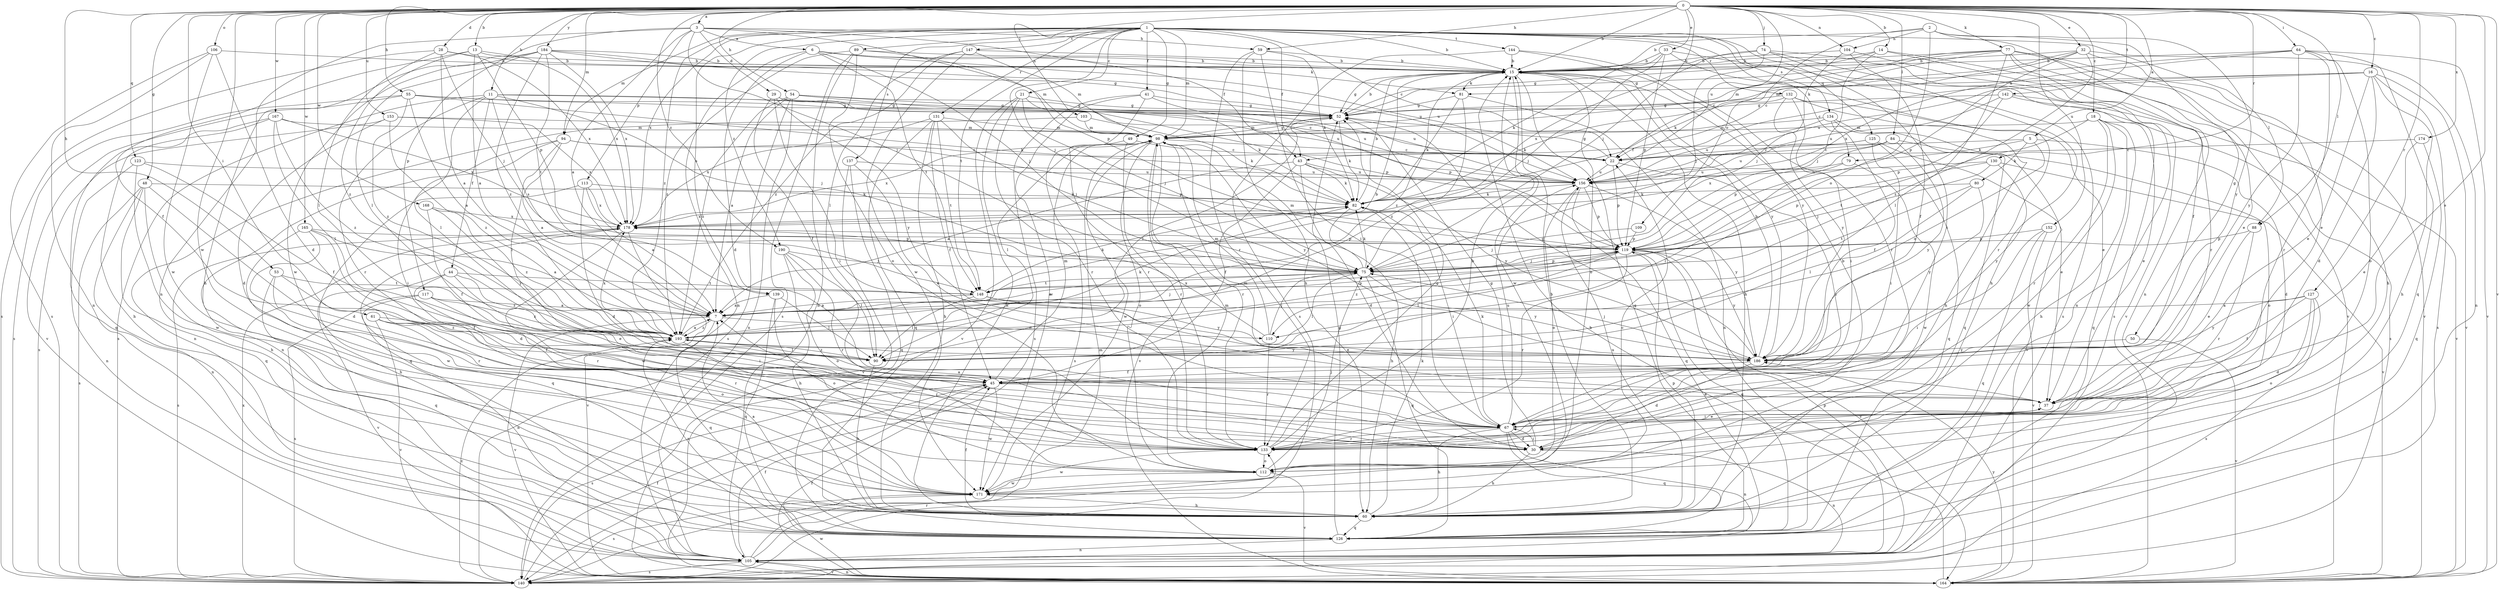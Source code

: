 strict digraph  {
0;
1;
2;
3;
5;
6;
7;
11;
13;
14;
15;
16;
18;
21;
22;
28;
29;
30;
32;
33;
37;
41;
43;
44;
45;
48;
49;
50;
52;
53;
54;
55;
59;
60;
61;
64;
67;
74;
75;
77;
79;
80;
81;
82;
84;
88;
89;
90;
94;
98;
103;
104;
105;
106;
109;
110;
112;
113;
117;
119;
123;
125;
126;
127;
130;
131;
132;
133;
134;
137;
139;
140;
142;
144;
147;
148;
152;
153;
156;
164;
165;
167;
168;
171;
174;
178;
184;
186;
190;
193;
0 -> 3  [label=a];
0 -> 5  [label=a];
0 -> 11  [label=b];
0 -> 13  [label=b];
0 -> 14  [label=b];
0 -> 15  [label=b];
0 -> 16  [label=c];
0 -> 18  [label=c];
0 -> 28  [label=d];
0 -> 32  [label=e];
0 -> 33  [label=e];
0 -> 37  [label=e];
0 -> 48  [label=g];
0 -> 53  [label=h];
0 -> 54  [label=h];
0 -> 55  [label=h];
0 -> 59  [label=h];
0 -> 61  [label=i];
0 -> 64  [label=i];
0 -> 74  [label=j];
0 -> 75  [label=j];
0 -> 77  [label=k];
0 -> 84  [label=l];
0 -> 88  [label=l];
0 -> 94  [label=m];
0 -> 103  [label=n];
0 -> 104  [label=n];
0 -> 106  [label=o];
0 -> 123  [label=q];
0 -> 127  [label=r];
0 -> 130  [label=r];
0 -> 142  [label=t];
0 -> 152  [label=u];
0 -> 153  [label=u];
0 -> 156  [label=u];
0 -> 164  [label=v];
0 -> 165  [label=w];
0 -> 167  [label=w];
0 -> 168  [label=w];
0 -> 171  [label=w];
0 -> 174  [label=x];
0 -> 184  [label=y];
0 -> 190  [label=z];
1 -> 15  [label=b];
1 -> 21  [label=c];
1 -> 22  [label=c];
1 -> 41  [label=f];
1 -> 43  [label=f];
1 -> 49  [label=g];
1 -> 67  [label=i];
1 -> 75  [label=j];
1 -> 79  [label=k];
1 -> 88  [label=l];
1 -> 89  [label=l];
1 -> 94  [label=m];
1 -> 98  [label=m];
1 -> 125  [label=q];
1 -> 131  [label=r];
1 -> 132  [label=r];
1 -> 134  [label=s];
1 -> 137  [label=s];
1 -> 139  [label=s];
1 -> 144  [label=t];
1 -> 147  [label=t];
1 -> 148  [label=t];
1 -> 178  [label=x];
1 -> 190  [label=z];
1 -> 193  [label=z];
2 -> 15  [label=b];
2 -> 50  [label=g];
2 -> 104  [label=n];
2 -> 105  [label=n];
2 -> 109  [label=o];
2 -> 110  [label=o];
2 -> 186  [label=y];
3 -> 6  [label=a];
3 -> 7  [label=a];
3 -> 29  [label=d];
3 -> 43  [label=f];
3 -> 59  [label=h];
3 -> 75  [label=j];
3 -> 105  [label=n];
3 -> 113  [label=p];
3 -> 117  [label=p];
3 -> 119  [label=p];
5 -> 30  [label=d];
5 -> 43  [label=f];
5 -> 79  [label=k];
5 -> 80  [label=k];
5 -> 110  [label=o];
6 -> 15  [label=b];
6 -> 30  [label=d];
6 -> 75  [label=j];
6 -> 81  [label=k];
6 -> 105  [label=n];
6 -> 148  [label=t];
6 -> 156  [label=u];
7 -> 15  [label=b];
7 -> 75  [label=j];
7 -> 110  [label=o];
7 -> 119  [label=p];
7 -> 126  [label=q];
7 -> 164  [label=v];
7 -> 193  [label=z];
11 -> 22  [label=c];
11 -> 44  [label=f];
11 -> 52  [label=g];
11 -> 75  [label=j];
11 -> 90  [label=l];
11 -> 133  [label=r];
11 -> 139  [label=s];
11 -> 140  [label=s];
13 -> 7  [label=a];
13 -> 15  [label=b];
13 -> 45  [label=f];
13 -> 119  [label=p];
13 -> 178  [label=x];
13 -> 193  [label=z];
14 -> 15  [label=b];
14 -> 52  [label=g];
14 -> 75  [label=j];
14 -> 133  [label=r];
14 -> 164  [label=v];
15 -> 52  [label=g];
15 -> 60  [label=h];
15 -> 81  [label=k];
15 -> 112  [label=o];
15 -> 126  [label=q];
15 -> 171  [label=w];
15 -> 186  [label=y];
15 -> 193  [label=z];
16 -> 22  [label=c];
16 -> 30  [label=d];
16 -> 37  [label=e];
16 -> 60  [label=h];
16 -> 81  [label=k];
16 -> 140  [label=s];
16 -> 156  [label=u];
16 -> 164  [label=v];
18 -> 37  [label=e];
18 -> 60  [label=h];
18 -> 98  [label=m];
18 -> 126  [label=q];
18 -> 133  [label=r];
18 -> 148  [label=t];
18 -> 171  [label=w];
21 -> 52  [label=g];
21 -> 60  [label=h];
21 -> 75  [label=j];
21 -> 82  [label=k];
21 -> 133  [label=r];
21 -> 164  [label=v];
22 -> 52  [label=g];
22 -> 67  [label=i];
22 -> 119  [label=p];
22 -> 156  [label=u];
28 -> 7  [label=a];
28 -> 15  [label=b];
28 -> 75  [label=j];
28 -> 90  [label=l];
28 -> 140  [label=s];
28 -> 178  [label=x];
29 -> 45  [label=f];
29 -> 52  [label=g];
29 -> 67  [label=i];
29 -> 156  [label=u];
29 -> 186  [label=y];
30 -> 15  [label=b];
30 -> 52  [label=g];
30 -> 60  [label=h];
30 -> 67  [label=i];
30 -> 105  [label=n];
32 -> 15  [label=b];
32 -> 22  [label=c];
32 -> 37  [label=e];
32 -> 98  [label=m];
32 -> 105  [label=n];
32 -> 119  [label=p];
32 -> 193  [label=z];
33 -> 15  [label=b];
33 -> 75  [label=j];
33 -> 82  [label=k];
33 -> 119  [label=p];
33 -> 133  [label=r];
33 -> 140  [label=s];
37 -> 67  [label=i];
41 -> 52  [label=g];
41 -> 119  [label=p];
41 -> 133  [label=r];
41 -> 140  [label=s];
41 -> 171  [label=w];
43 -> 7  [label=a];
43 -> 30  [label=d];
43 -> 45  [label=f];
43 -> 82  [label=k];
43 -> 156  [label=u];
43 -> 186  [label=y];
44 -> 37  [label=e];
44 -> 133  [label=r];
44 -> 148  [label=t];
44 -> 164  [label=v];
44 -> 193  [label=z];
45 -> 37  [label=e];
45 -> 98  [label=m];
45 -> 140  [label=s];
45 -> 171  [label=w];
48 -> 30  [label=d];
48 -> 60  [label=h];
48 -> 82  [label=k];
48 -> 105  [label=n];
48 -> 126  [label=q];
48 -> 140  [label=s];
49 -> 22  [label=c];
49 -> 133  [label=r];
49 -> 140  [label=s];
50 -> 164  [label=v];
50 -> 186  [label=y];
52 -> 15  [label=b];
52 -> 82  [label=k];
52 -> 90  [label=l];
52 -> 98  [label=m];
53 -> 45  [label=f];
53 -> 126  [label=q];
53 -> 133  [label=r];
53 -> 148  [label=t];
54 -> 7  [label=a];
54 -> 52  [label=g];
54 -> 105  [label=n];
54 -> 119  [label=p];
54 -> 140  [label=s];
54 -> 156  [label=u];
54 -> 193  [label=z];
55 -> 7  [label=a];
55 -> 52  [label=g];
55 -> 82  [label=k];
55 -> 140  [label=s];
55 -> 156  [label=u];
55 -> 164  [label=v];
55 -> 193  [label=z];
59 -> 15  [label=b];
59 -> 60  [label=h];
59 -> 67  [label=i];
59 -> 82  [label=k];
59 -> 133  [label=r];
60 -> 7  [label=a];
60 -> 15  [label=b];
60 -> 45  [label=f];
60 -> 82  [label=k];
60 -> 119  [label=p];
60 -> 126  [label=q];
60 -> 156  [label=u];
61 -> 45  [label=f];
61 -> 67  [label=i];
61 -> 112  [label=o];
61 -> 133  [label=r];
61 -> 164  [label=v];
61 -> 193  [label=z];
64 -> 15  [label=b];
64 -> 98  [label=m];
64 -> 112  [label=o];
64 -> 126  [label=q];
64 -> 133  [label=r];
64 -> 164  [label=v];
64 -> 178  [label=x];
64 -> 186  [label=y];
67 -> 7  [label=a];
67 -> 30  [label=d];
67 -> 37  [label=e];
67 -> 60  [label=h];
67 -> 82  [label=k];
67 -> 98  [label=m];
67 -> 105  [label=n];
67 -> 126  [label=q];
67 -> 133  [label=r];
67 -> 156  [label=u];
74 -> 15  [label=b];
74 -> 60  [label=h];
74 -> 75  [label=j];
74 -> 105  [label=n];
74 -> 140  [label=s];
74 -> 178  [label=x];
75 -> 7  [label=a];
75 -> 82  [label=k];
75 -> 90  [label=l];
75 -> 98  [label=m];
75 -> 119  [label=p];
75 -> 126  [label=q];
75 -> 148  [label=t];
75 -> 186  [label=y];
77 -> 15  [label=b];
77 -> 22  [label=c];
77 -> 37  [label=e];
77 -> 45  [label=f];
77 -> 52  [label=g];
77 -> 60  [label=h];
77 -> 82  [label=k];
77 -> 90  [label=l];
77 -> 164  [label=v];
79 -> 90  [label=l];
79 -> 156  [label=u];
79 -> 171  [label=w];
80 -> 82  [label=k];
80 -> 90  [label=l];
80 -> 148  [label=t];
80 -> 186  [label=y];
81 -> 52  [label=g];
81 -> 82  [label=k];
81 -> 105  [label=n];
81 -> 193  [label=z];
82 -> 15  [label=b];
82 -> 60  [label=h];
82 -> 67  [label=i];
82 -> 178  [label=x];
84 -> 22  [label=c];
84 -> 112  [label=o];
84 -> 119  [label=p];
84 -> 178  [label=x];
84 -> 186  [label=y];
88 -> 37  [label=e];
88 -> 119  [label=p];
88 -> 133  [label=r];
89 -> 15  [label=b];
89 -> 98  [label=m];
89 -> 105  [label=n];
89 -> 112  [label=o];
89 -> 140  [label=s];
89 -> 193  [label=z];
90 -> 60  [label=h];
90 -> 193  [label=z];
94 -> 7  [label=a];
94 -> 22  [label=c];
94 -> 67  [label=i];
94 -> 90  [label=l];
94 -> 105  [label=n];
94 -> 119  [label=p];
98 -> 22  [label=c];
98 -> 52  [label=g];
98 -> 90  [label=l];
98 -> 112  [label=o];
98 -> 133  [label=r];
98 -> 164  [label=v];
98 -> 171  [label=w];
98 -> 178  [label=x];
98 -> 186  [label=y];
103 -> 82  [label=k];
103 -> 98  [label=m];
103 -> 105  [label=n];
104 -> 15  [label=b];
104 -> 45  [label=f];
104 -> 75  [label=j];
104 -> 164  [label=v];
105 -> 45  [label=f];
105 -> 98  [label=m];
105 -> 119  [label=p];
105 -> 133  [label=r];
105 -> 140  [label=s];
105 -> 164  [label=v];
106 -> 15  [label=b];
106 -> 30  [label=d];
106 -> 105  [label=n];
106 -> 140  [label=s];
106 -> 171  [label=w];
109 -> 75  [label=j];
109 -> 119  [label=p];
110 -> 75  [label=j];
110 -> 98  [label=m];
110 -> 133  [label=r];
110 -> 178  [label=x];
112 -> 75  [label=j];
112 -> 98  [label=m];
112 -> 164  [label=v];
112 -> 171  [label=w];
113 -> 7  [label=a];
113 -> 30  [label=d];
113 -> 82  [label=k];
113 -> 126  [label=q];
113 -> 178  [label=x];
117 -> 7  [label=a];
117 -> 67  [label=i];
117 -> 105  [label=n];
117 -> 140  [label=s];
117 -> 193  [label=z];
119 -> 75  [label=j];
119 -> 90  [label=l];
119 -> 126  [label=q];
119 -> 133  [label=r];
119 -> 164  [label=v];
119 -> 186  [label=y];
119 -> 193  [label=z];
123 -> 45  [label=f];
123 -> 105  [label=n];
123 -> 156  [label=u];
123 -> 171  [label=w];
125 -> 22  [label=c];
125 -> 37  [label=e];
125 -> 67  [label=i];
125 -> 126  [label=q];
125 -> 156  [label=u];
126 -> 52  [label=g];
126 -> 105  [label=n];
126 -> 193  [label=z];
127 -> 7  [label=a];
127 -> 30  [label=d];
127 -> 45  [label=f];
127 -> 112  [label=o];
127 -> 140  [label=s];
127 -> 186  [label=y];
130 -> 75  [label=j];
130 -> 119  [label=p];
130 -> 156  [label=u];
130 -> 164  [label=v];
130 -> 186  [label=y];
131 -> 45  [label=f];
131 -> 60  [label=h];
131 -> 75  [label=j];
131 -> 98  [label=m];
131 -> 126  [label=q];
131 -> 148  [label=t];
131 -> 178  [label=x];
132 -> 37  [label=e];
132 -> 52  [label=g];
132 -> 60  [label=h];
132 -> 67  [label=i];
132 -> 82  [label=k];
132 -> 186  [label=y];
133 -> 15  [label=b];
133 -> 52  [label=g];
133 -> 112  [label=o];
133 -> 171  [label=w];
134 -> 45  [label=f];
134 -> 98  [label=m];
134 -> 126  [label=q];
134 -> 156  [label=u];
134 -> 164  [label=v];
137 -> 37  [label=e];
137 -> 126  [label=q];
137 -> 156  [label=u];
137 -> 164  [label=v];
139 -> 7  [label=a];
139 -> 90  [label=l];
139 -> 112  [label=o];
139 -> 126  [label=q];
140 -> 45  [label=f];
140 -> 178  [label=x];
140 -> 193  [label=z];
142 -> 52  [label=g];
142 -> 119  [label=p];
142 -> 140  [label=s];
142 -> 156  [label=u];
142 -> 164  [label=v];
144 -> 15  [label=b];
144 -> 133  [label=r];
144 -> 140  [label=s];
144 -> 186  [label=y];
147 -> 15  [label=b];
147 -> 90  [label=l];
147 -> 98  [label=m];
147 -> 171  [label=w];
147 -> 193  [label=z];
148 -> 7  [label=a];
148 -> 37  [label=e];
148 -> 82  [label=k];
148 -> 90  [label=l];
148 -> 186  [label=y];
152 -> 67  [label=i];
152 -> 119  [label=p];
152 -> 126  [label=q];
152 -> 164  [label=v];
153 -> 30  [label=d];
153 -> 98  [label=m];
153 -> 140  [label=s];
153 -> 178  [label=x];
153 -> 193  [label=z];
156 -> 82  [label=k];
156 -> 112  [label=o];
156 -> 119  [label=p];
156 -> 126  [label=q];
156 -> 186  [label=y];
164 -> 15  [label=b];
164 -> 45  [label=f];
164 -> 105  [label=n];
164 -> 171  [label=w];
164 -> 186  [label=y];
165 -> 7  [label=a];
165 -> 30  [label=d];
165 -> 60  [label=h];
165 -> 119  [label=p];
165 -> 171  [label=w];
167 -> 60  [label=h];
167 -> 90  [label=l];
167 -> 98  [label=m];
167 -> 126  [label=q];
167 -> 178  [label=x];
167 -> 193  [label=z];
168 -> 45  [label=f];
168 -> 178  [label=x];
168 -> 186  [label=y];
168 -> 193  [label=z];
171 -> 22  [label=c];
171 -> 60  [label=h];
171 -> 140  [label=s];
174 -> 22  [label=c];
174 -> 37  [label=e];
174 -> 126  [label=q];
178 -> 119  [label=p];
178 -> 126  [label=q];
178 -> 140  [label=s];
178 -> 164  [label=v];
178 -> 171  [label=w];
184 -> 15  [label=b];
184 -> 52  [label=g];
184 -> 60  [label=h];
184 -> 90  [label=l];
184 -> 148  [label=t];
184 -> 156  [label=u];
184 -> 171  [label=w];
184 -> 178  [label=x];
184 -> 193  [label=z];
186 -> 15  [label=b];
186 -> 30  [label=d];
186 -> 45  [label=f];
186 -> 52  [label=g];
186 -> 75  [label=j];
190 -> 60  [label=h];
190 -> 75  [label=j];
190 -> 90  [label=l];
190 -> 112  [label=o];
190 -> 133  [label=r];
193 -> 7  [label=a];
193 -> 82  [label=k];
193 -> 90  [label=l];
193 -> 133  [label=r];
193 -> 178  [label=x];
193 -> 186  [label=y];
}
